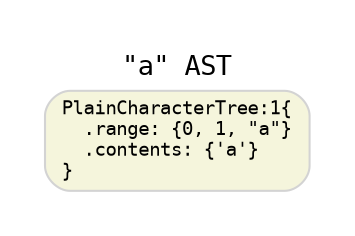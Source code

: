 digraph G {
  rankdir=LR;
  graph [fontname="Monospace", fontsize="13", pad="0.3"]
  labelloc="t";
  label="\"a\" AST";

  // default nodes
  node [fontname="Monospace", fontsize= "9", shape="box", style="rounded,filled", color="LightGray", fillcolor="Beige", fixedsize="false", width="0.75"]
  1[ label="PlainCharacterTree:1\{\l  .range: \{0, 1, \"a\"\}\l  .contents: \{'a'\}\l\}\l" ]
}
